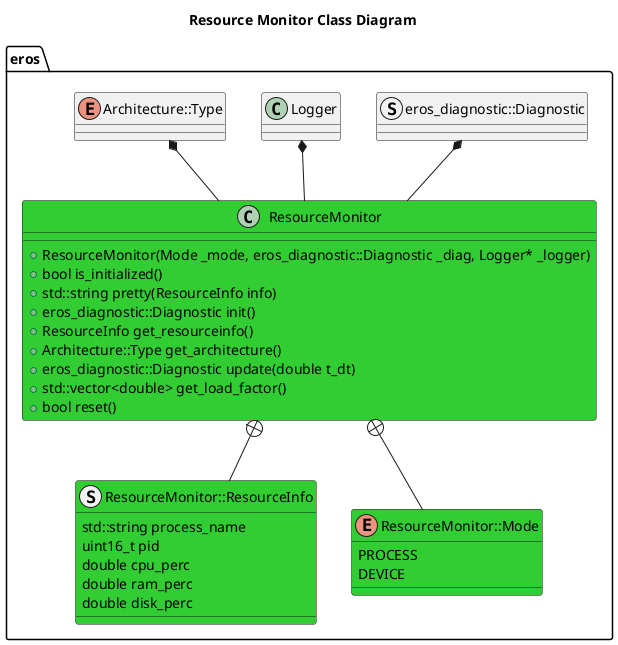@startuml
title Resource Monitor Class Diagram
package eros {
   
    struct ResourceMonitor::ResourceInfo
    enum ResourceMonitor::Mode
    together {
        struct eros_diagnostic::Diagnostic
        class Logger
        enum Architecture::Type
    }
    ResourceMonitor +-- ResourceMonitor::ResourceInfo
    ResourceMonitor +-- ResourceMonitor::Mode
    Logger *-- ResourceMonitor
    Architecture::Type *-- ResourceMonitor 
    eros_diagnostic::Diagnostic *-- ResourceMonitor 
    struct ResourceMonitor::ResourceInfo #LimeGreen {
        std::string process_name
        uint16_t pid
        double cpu_perc
        double ram_perc
        double disk_perc
    }
    enum ResourceMonitor::Mode #LimeGreen {
        PROCESS
        DEVICE
    }
    class ResourceMonitor #LimeGreen {
        +ResourceMonitor(Mode _mode, eros_diagnostic::Diagnostic _diag, Logger* _logger)
        +bool is_initialized()
        +std::string pretty(ResourceInfo info)
        +eros_diagnostic::Diagnostic init()
        +ResourceInfo get_resourceinfo()
        +Architecture::Type get_architecture()
        +eros_diagnostic::Diagnostic update(double t_dt)
        +std::vector<double> get_load_factor()
        +bool reset()

    }
}
@enduml